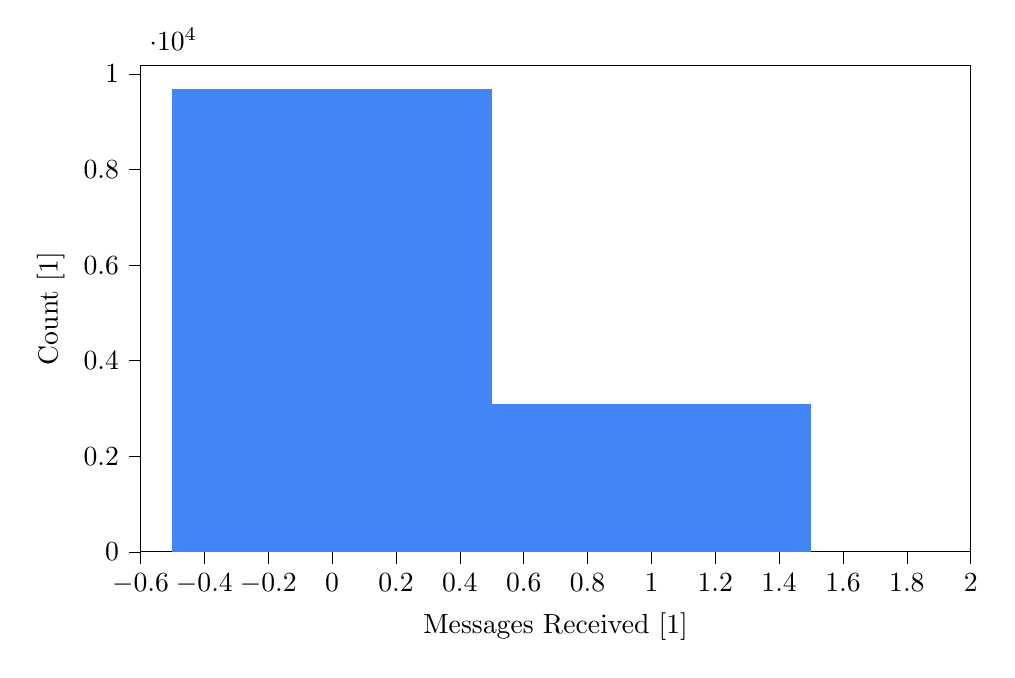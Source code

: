 % This file was created with tikzplotlib v0.9.16.
\begin{tikzpicture}

\definecolor{color0}{rgb}{0.259,0.522,0.957}

\begin{axis}[
width=1.0\linewidth,
height=0.64\linewidth,
clip marker paths=true,
scaled x ticks=false,
tick align=outside,
tick pos=left,
x grid style={white!69.02!black},
xlabel={Messages Received [1]},
xmin=-0.6, xmax=2,
xtick style={color=black},
y grid style={white!69.02!black},
ylabel={Count [1]},
ymin=0, ymax=10180.8,
ytick style={color=black}
]
\draw[draw=none,fill=color0] (axis cs:-0.5,0) rectangle (axis cs:0.5,9696);
\draw[draw=none,fill=color0] (axis cs:0.5,0) rectangle (axis cs:1.5,3102);
\end{axis}

\end{tikzpicture}
